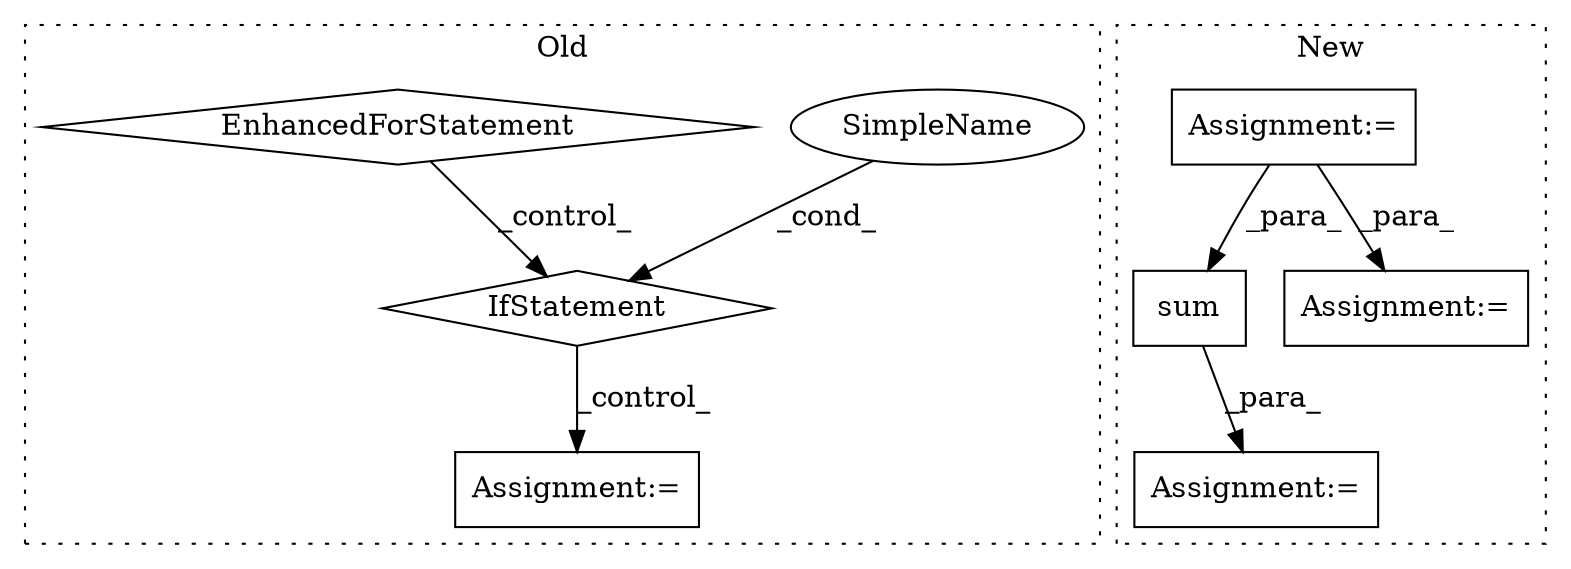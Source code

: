 digraph G {
subgraph cluster0 {
1 [label="IfStatement" a="25" s="665,679" l="4,2" shape="diamond"];
4 [label="Assignment:=" a="7" s="693" l="2" shape="box"];
5 [label="SimpleName" a="42" s="" l="" shape="ellipse"];
8 [label="EnhancedForStatement" a="70" s="547,639" l="67,2" shape="diamond"];
label = "Old";
style="dotted";
}
subgraph cluster1 {
2 [label="sum" a="32" s="461,509" l="4,1" shape="box"];
3 [label="Assignment:=" a="7" s="454" l="1" shape="box"];
6 [label="Assignment:=" a="7" s="255" l="1" shape="box"];
7 [label="Assignment:=" a="7" s="390" l="1" shape="box"];
label = "New";
style="dotted";
}
1 -> 4 [label="_control_"];
2 -> 3 [label="_para_"];
5 -> 1 [label="_cond_"];
6 -> 2 [label="_para_"];
6 -> 7 [label="_para_"];
8 -> 1 [label="_control_"];
}
